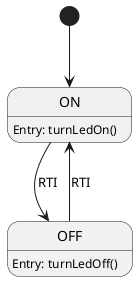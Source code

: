 
@startuml

[*] --> ON

state ON {
    ON:Entry: turnLedOn()
}

state OFF {
    OFF:Entry: turnLedOff()
}

ON --> OFF : RTI
OFF --> ON : RTI
@enduml
